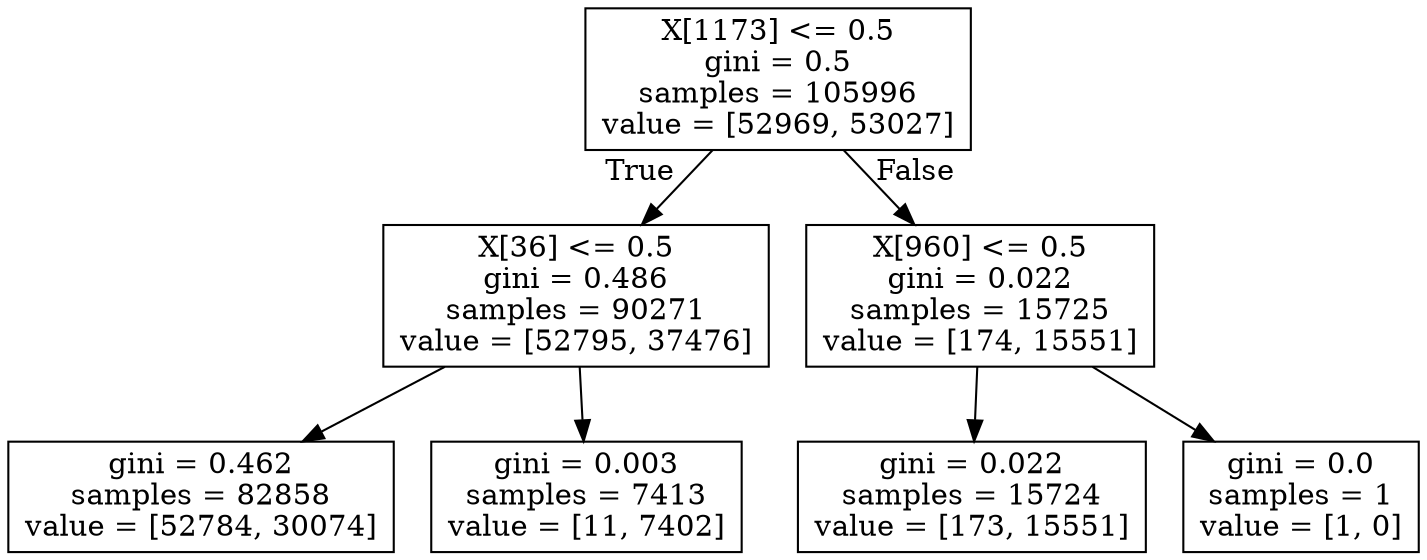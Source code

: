 digraph Tree {
node [shape=box] ;
0 [label="X[1173] <= 0.5\ngini = 0.5\nsamples = 105996\nvalue = [52969, 53027]"] ;
1 [label="X[36] <= 0.5\ngini = 0.486\nsamples = 90271\nvalue = [52795, 37476]"] ;
0 -> 1 [labeldistance=2.5, labelangle=45, headlabel="True"] ;
2 [label="gini = 0.462\nsamples = 82858\nvalue = [52784, 30074]"] ;
1 -> 2 ;
3 [label="gini = 0.003\nsamples = 7413\nvalue = [11, 7402]"] ;
1 -> 3 ;
4 [label="X[960] <= 0.5\ngini = 0.022\nsamples = 15725\nvalue = [174, 15551]"] ;
0 -> 4 [labeldistance=2.5, labelangle=-45, headlabel="False"] ;
5 [label="gini = 0.022\nsamples = 15724\nvalue = [173, 15551]"] ;
4 -> 5 ;
6 [label="gini = 0.0\nsamples = 1\nvalue = [1, 0]"] ;
4 -> 6 ;
}